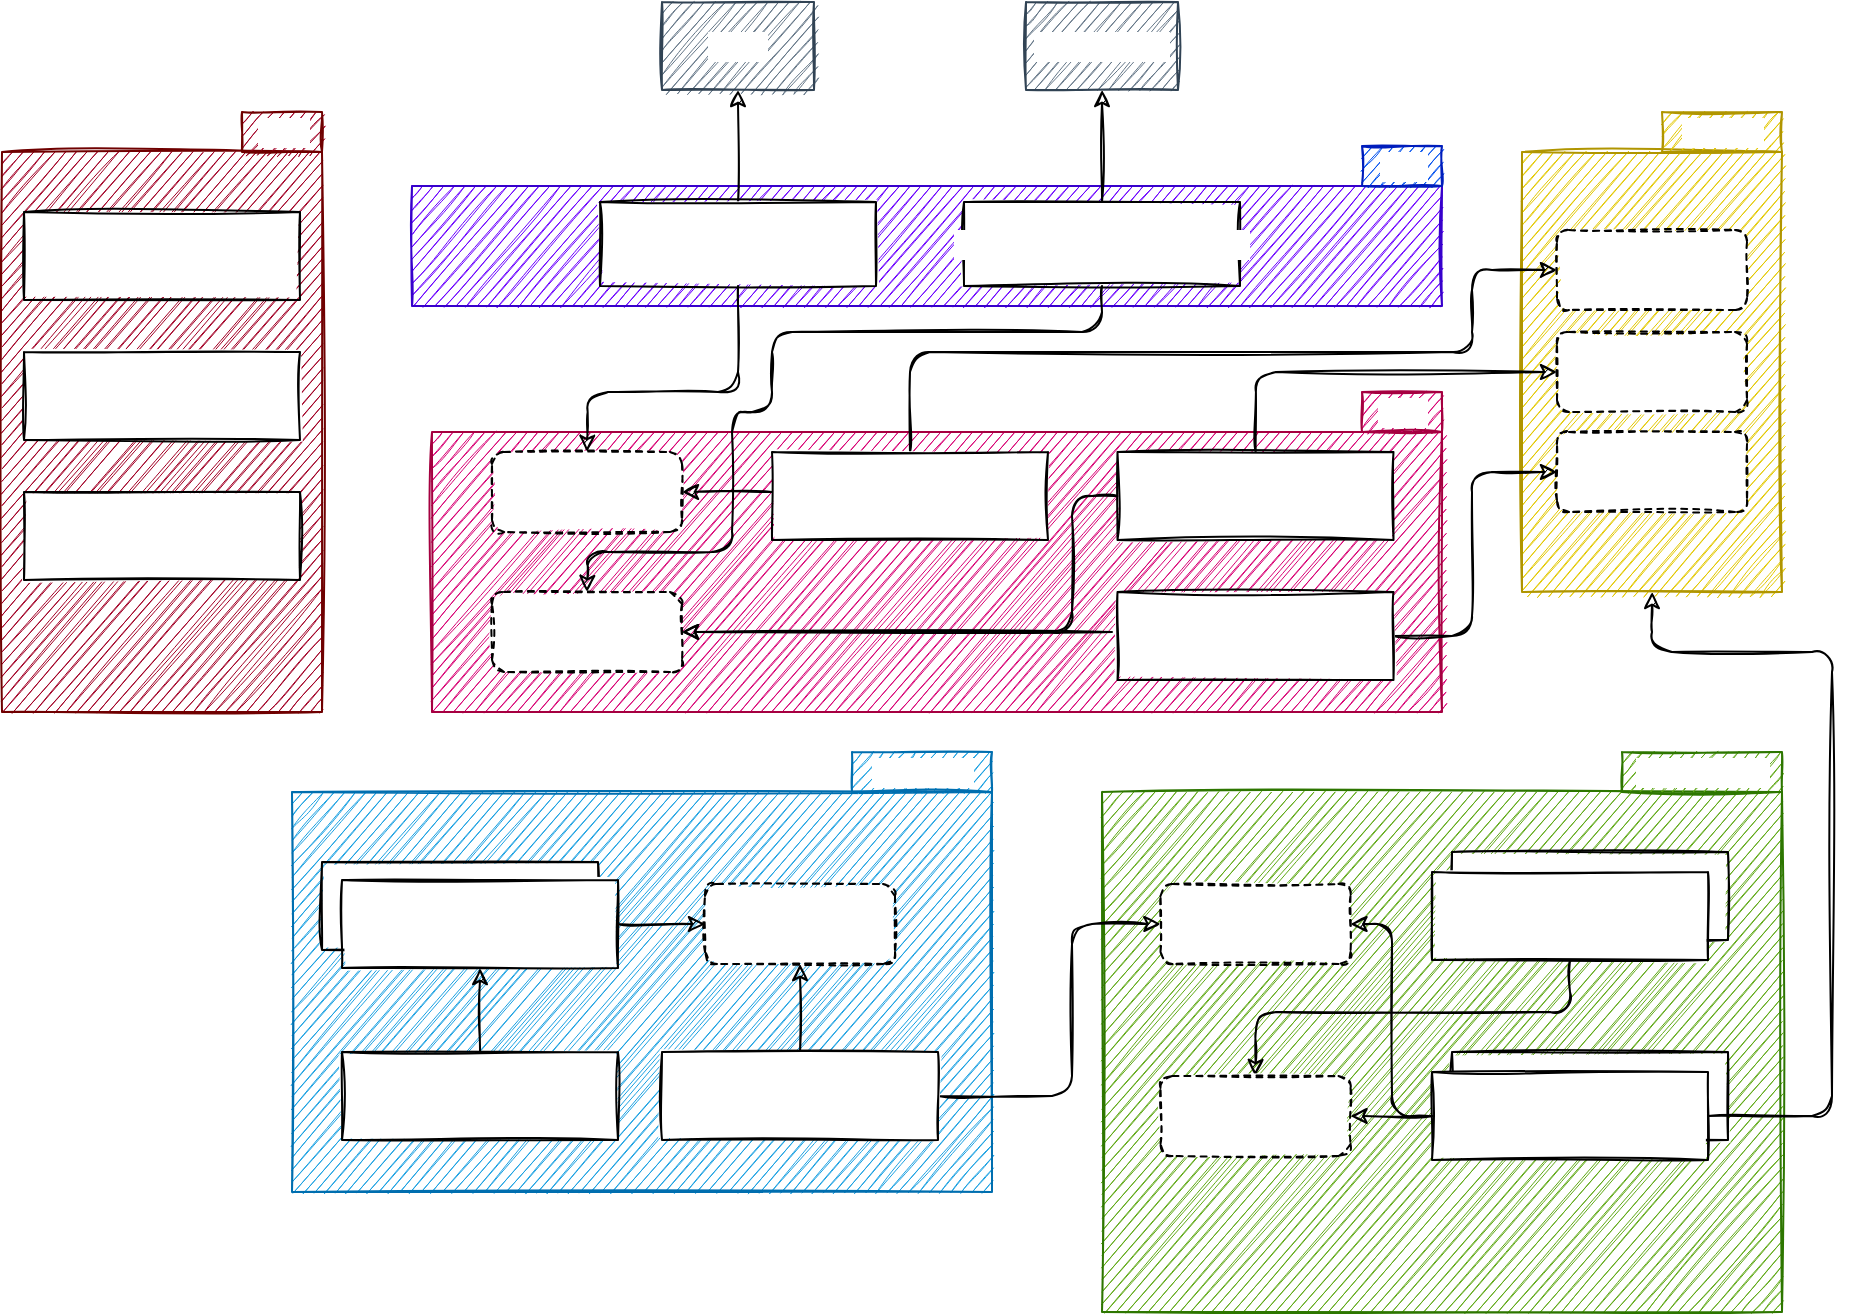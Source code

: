 <mxfile>
    <diagram id="beeDJHBER2gLGEk_ROQv" name="architecture">
        <mxGraphModel dx="1393" dy="492" grid="1" gridSize="10" guides="1" tooltips="1" connect="1" arrows="1" fold="1" page="1" pageScale="1" pageWidth="850" pageHeight="1100" math="0" shadow="0">
            <root>
                <mxCell id="0"/>
                <mxCell id="1" parent="0"/>
                <mxCell id="2" value="" style="whiteSpace=wrap;html=1;rounded=0;sketch=1;fillColor=#e3c800;strokeColor=#B09500;fontColor=#FFFFFF;labelBorderColor=none;labelBackgroundColor=default;fontStyle=0" parent="1" vertex="1">
                    <mxGeometry x="635" y="110" width="130" height="220" as="geometry"/>
                </mxCell>
                <mxCell id="3" value="Domain" style="text;html=1;align=center;verticalAlign=middle;resizable=0;points=[];autosize=1;strokeColor=#B09500;fillColor=#e3c800;fontColor=#FFFFFF;sketch=1;labelBorderColor=none;labelBackgroundColor=default;fontStyle=0" parent="1" vertex="1">
                    <mxGeometry x="705" y="90" width="60" height="20" as="geometry"/>
                </mxCell>
                <mxCell id="4" value="Authentication" style="whiteSpace=wrap;html=1;rounded=1;sketch=1;dashed=1;fontColor=#FFFFFF;labelBorderColor=none;labelBackgroundColor=default;fontStyle=0" parent="1" vertex="1">
                    <mxGeometry x="652.5" y="200" width="95" height="40" as="geometry"/>
                </mxCell>
                <mxCell id="5" value="" style="whiteSpace=wrap;html=1;rounded=0;sketch=1;fillColor=#6a00ff;strokeColor=#3700CC;fontColor=#FFFFFF;labelBorderColor=none;labelBackgroundColor=default;fontStyle=0" parent="1" vertex="1">
                    <mxGeometry x="80" y="127" width="515" height="60" as="geometry"/>
                </mxCell>
                <mxCell id="6" value="Infra" style="text;html=1;align=center;verticalAlign=middle;resizable=0;points=[];autosize=1;strokeColor=#001DBC;fillColor=#0050ef;fontColor=#FFFFFF;sketch=1;labelBorderColor=none;labelBackgroundColor=default;fontStyle=0" parent="1" vertex="1">
                    <mxGeometry x="555" y="107" width="40" height="20" as="geometry"/>
                </mxCell>
                <mxCell id="11" value="" style="whiteSpace=wrap;html=1;rounded=0;sketch=1;fillColor=#d80073;strokeColor=#A50040;fontColor=#FFFFFF;labelBorderColor=none;labelBackgroundColor=default;fontStyle=0" parent="1" vertex="1">
                    <mxGeometry x="90" y="250" width="505" height="140" as="geometry"/>
                </mxCell>
                <mxCell id="12" value="Data" style="text;html=1;align=center;verticalAlign=middle;resizable=0;points=[];autosize=1;strokeColor=#A50040;fillColor=#d80073;fontColor=#FFFFFF;sketch=1;labelBorderColor=none;labelBackgroundColor=default;fontStyle=0" parent="1" vertex="1">
                    <mxGeometry x="555" y="230" width="40" height="20" as="geometry"/>
                </mxCell>
                <mxCell id="16" style="edgeStyle=none;sketch=1;html=1;entryX=0;entryY=0.5;entryDx=0;entryDy=0;fontColor=#FFFFFF;labelBorderColor=none;labelBackgroundColor=default;fontStyle=0" parent="1" source="13" target="4" edge="1">
                    <mxGeometry relative="1" as="geometry">
                        <Array as="points">
                            <mxPoint x="502" y="220"/>
                        </Array>
                    </mxGeometry>
                </mxCell>
                <mxCell id="83" style="edgeStyle=none;html=1;entryX=1;entryY=0.5;entryDx=0;entryDy=0;exitX=0;exitY=0.5;exitDx=0;exitDy=0;sketch=1;" parent="1" source="13" target="38" edge="1">
                    <mxGeometry relative="1" as="geometry">
                        <Array as="points">
                            <mxPoint x="410" y="282"/>
                            <mxPoint x="410" y="350"/>
                        </Array>
                    </mxGeometry>
                </mxCell>
                <mxCell id="13" value="RemoteAuthentication" style="whiteSpace=wrap;html=1;rounded=0;sketch=1;fontColor=#FFFFFF;labelBorderColor=none;labelBackgroundColor=default;fontStyle=0" parent="1" vertex="1">
                    <mxGeometry x="432.75" y="260" width="138" height="44" as="geometry"/>
                </mxCell>
                <mxCell id="18" value="" style="whiteSpace=wrap;html=1;rounded=0;sketch=1;fillColor=#a20025;strokeColor=#6F0000;fontColor=#FFFFFF;labelBorderColor=none;labelBackgroundColor=default;fontStyle=0" parent="1" vertex="1">
                    <mxGeometry x="-125" y="110" width="160" height="280" as="geometry"/>
                </mxCell>
                <mxCell id="19" value="Main" style="text;html=1;align=center;verticalAlign=middle;resizable=0;points=[];autosize=1;strokeColor=#6F0000;fillColor=#a20025;fontColor=#FFFFFF;sketch=1;labelBorderColor=none;labelBackgroundColor=default;fontStyle=0" parent="1" vertex="1">
                    <mxGeometry x="-5" y="90" width="40" height="20" as="geometry"/>
                </mxCell>
                <mxCell id="20" value="" style="whiteSpace=wrap;html=1;rounded=0;sketch=1;fillColor=#60a917;strokeColor=#2D7600;fontColor=#FFFFFF;labelBorderColor=none;labelBackgroundColor=default;fontStyle=0" parent="1" vertex="1">
                    <mxGeometry x="425" y="430" width="340" height="260" as="geometry"/>
                </mxCell>
                <mxCell id="21" value="Presentation" style="text;html=1;align=center;verticalAlign=middle;resizable=0;points=[];autosize=1;strokeColor=#2D7600;fillColor=#60a917;fontColor=#FFFFFF;sketch=1;labelBorderColor=none;labelBackgroundColor=default;fontStyle=0" parent="1" vertex="1">
                    <mxGeometry x="685" y="410" width="80" height="20" as="geometry"/>
                </mxCell>
                <mxCell id="24" value="Validation" style="whiteSpace=wrap;html=1;rounded=1;sketch=1;dashed=1;fontColor=#FFFFFF;labelBorderColor=none;labelBackgroundColor=default;fontStyle=0" parent="1" vertex="1">
                    <mxGeometry x="454.25" y="476" width="95" height="40" as="geometry"/>
                </mxCell>
                <mxCell id="25" value="" style="whiteSpace=wrap;html=1;rounded=0;sketch=1;fillColor=#1ba1e2;strokeColor=#006EAF;fontColor=#FFFFFF;labelBorderColor=none;labelBackgroundColor=default;fontStyle=0" parent="1" vertex="1">
                    <mxGeometry x="20" y="430" width="350" height="200" as="geometry"/>
                </mxCell>
                <mxCell id="26" value="Validation" style="text;html=1;align=center;verticalAlign=middle;resizable=0;points=[];autosize=1;strokeColor=#006EAF;fillColor=#1ba1e2;fontColor=#FFFFFF;sketch=1;labelBorderColor=none;labelBackgroundColor=default;fontStyle=0" parent="1" vertex="1">
                    <mxGeometry x="300" y="410" width="70" height="20" as="geometry"/>
                </mxCell>
                <mxCell id="34" value="App" style="whiteSpace=wrap;html=1;rounded=0;sketch=1;fontColor=#FFFFFF;labelBorderColor=none;labelBackgroundColor=default;fontStyle=0" parent="1" vertex="1">
                    <mxGeometry x="-114" y="140" width="138" height="44" as="geometry"/>
                </mxCell>
                <mxCell id="35" value="Signup" style="whiteSpace=wrap;html=1;rounded=1;sketch=1;dashed=1;fontColor=#FFFFFF;labelBorderColor=none;labelBackgroundColor=default;fontStyle=0" parent="1" vertex="1">
                    <mxGeometry x="652.5" y="250" width="95" height="40" as="geometry"/>
                </mxCell>
                <mxCell id="51" style="edgeStyle=none;html=1;entryX=0;entryY=0.5;entryDx=0;entryDy=0;fontStyle=0;sketch=1;labelBackgroundColor=default;" parent="1" source="36" target="35" edge="1">
                    <mxGeometry relative="1" as="geometry">
                        <Array as="points">
                            <mxPoint x="610" y="352"/>
                            <mxPoint x="610" y="270"/>
                        </Array>
                    </mxGeometry>
                </mxCell>
                <mxCell id="86" style="edgeStyle=none;html=1;entryX=1;entryY=0.5;entryDx=0;entryDy=0;sketch=1;" parent="1" target="38" edge="1">
                    <mxGeometry relative="1" as="geometry">
                        <mxPoint x="430" y="350" as="sourcePoint"/>
                    </mxGeometry>
                </mxCell>
                <mxCell id="36" value="RemoteSignup" style="whiteSpace=wrap;html=1;rounded=0;sketch=1;fontColor=#FFFFFF;labelBorderColor=none;labelBackgroundColor=default;fontStyle=0" parent="1" vertex="1">
                    <mxGeometry x="432.75" y="330" width="138" height="44" as="geometry"/>
                </mxCell>
                <mxCell id="42" style="edgeStyle=none;sketch=1;html=1;entryX=0.5;entryY=1;entryDx=0;entryDy=0;fontStyle=0;labelBackgroundColor=default;" parent="1" source="37" target="41" edge="1">
                    <mxGeometry relative="1" as="geometry"/>
                </mxCell>
                <mxCell id="93" style="edgeStyle=none;sketch=1;html=1;entryX=0.5;entryY=0;entryDx=0;entryDy=0;" parent="1" source="37" target="38" edge="1">
                    <mxGeometry relative="1" as="geometry">
                        <Array as="points">
                            <mxPoint x="425" y="200"/>
                            <mxPoint x="260" y="200"/>
                            <mxPoint x="260" y="240"/>
                            <mxPoint x="240" y="240"/>
                            <mxPoint x="240" y="310"/>
                            <mxPoint x="168" y="310"/>
                        </Array>
                    </mxGeometry>
                </mxCell>
                <mxCell id="37" value="AwsCognitoIdentityProvider" style="whiteSpace=wrap;html=1;rounded=0;sketch=1;fontColor=#FFFFFF;labelBorderColor=none;labelBackgroundColor=default;fontStyle=0" parent="1" vertex="1">
                    <mxGeometry x="356" y="135" width="138" height="42" as="geometry"/>
                </mxCell>
                <mxCell id="38" value="IdentityProvider" style="whiteSpace=wrap;html=1;rounded=1;sketch=1;dashed=1;fontColor=#FFFFFF;labelBorderColor=none;labelBackgroundColor=default;fontStyle=0" parent="1" vertex="1">
                    <mxGeometry x="120" y="330" width="95" height="40" as="geometry"/>
                </mxCell>
                <mxCell id="41" value="AWSCognito" style="whiteSpace=wrap;html=1;rounded=0;sketch=1;fillColor=#647687;strokeColor=#314354;fontColor=#FFFFFF;labelBorderColor=none;shadow=0;labelBackgroundColor=default;fontStyle=0" parent="1" vertex="1">
                    <mxGeometry x="387" y="35" width="76" height="44" as="geometry"/>
                </mxCell>
                <mxCell id="53" value="FieldValidation" style="whiteSpace=wrap;html=1;rounded=1;sketch=1;dashed=1;fontColor=#FFFFFF;labelBorderColor=none;labelBackgroundColor=default;fontStyle=0" parent="1" vertex="1">
                    <mxGeometry x="226.5" y="476" width="95" height="40" as="geometry"/>
                </mxCell>
                <mxCell id="56" value="" style="group;fontStyle=0;sketch=1;labelBackgroundColor=default;" parent="1" vertex="1" connectable="0">
                    <mxGeometry x="35" y="465" width="148" height="54" as="geometry"/>
                </mxCell>
                <mxCell id="27" value="EmailValidator" style="whiteSpace=wrap;html=1;rounded=0;sketch=1;fontColor=#FFFFFF;labelBorderColor=none;labelBackgroundColor=default;fontStyle=0" parent="56" vertex="1">
                    <mxGeometry width="138" height="44" as="geometry"/>
                </mxCell>
                <mxCell id="54" value="Validators" style="whiteSpace=wrap;html=1;rounded=0;sketch=1;fontColor=#FFFFFF;labelBorderColor=none;labelBackgroundColor=default;fontStyle=0" parent="56" vertex="1">
                    <mxGeometry x="10" y="9" width="138" height="44" as="geometry"/>
                </mxCell>
                <mxCell id="58" style="edgeStyle=none;html=1;entryX=0;entryY=0.5;entryDx=0;entryDy=0;sketch=1;labelBackgroundColor=default;" parent="1" source="54" target="53" edge="1">
                    <mxGeometry relative="1" as="geometry"/>
                </mxCell>
                <mxCell id="60" style="edgeStyle=none;html=1;entryX=0.5;entryY=1;entryDx=0;entryDy=0;sketch=1;labelBackgroundColor=default;" parent="1" source="59" target="54" edge="1">
                    <mxGeometry relative="1" as="geometry"/>
                </mxCell>
                <mxCell id="59" value="BuilderValidator" style="whiteSpace=wrap;html=1;rounded=0;sketch=1;fontColor=#FFFFFF;labelBorderColor=none;labelBackgroundColor=default;fontStyle=0" parent="1" vertex="1">
                    <mxGeometry x="45" y="560" width="138" height="44" as="geometry"/>
                </mxCell>
                <mxCell id="70" style="edgeStyle=none;sketch=1;html=1;entryX=0;entryY=0.5;entryDx=0;entryDy=0;labelBackgroundColor=default;" parent="1" source="62" target="24" edge="1">
                    <mxGeometry relative="1" as="geometry">
                        <Array as="points">
                            <mxPoint x="410" y="582"/>
                            <mxPoint x="410" y="496"/>
                        </Array>
                    </mxGeometry>
                </mxCell>
                <mxCell id="74" style="edgeStyle=none;sketch=1;html=1;entryX=0.5;entryY=1;entryDx=0;entryDy=0;labelBackgroundColor=default;" parent="1" source="62" target="53" edge="1">
                    <mxGeometry relative="1" as="geometry"/>
                </mxCell>
                <mxCell id="62" value="CompositeValidator" style="whiteSpace=wrap;html=1;rounded=0;sketch=1;fontColor=#FFFFFF;labelBorderColor=none;labelBackgroundColor=default;fontStyle=0" parent="1" vertex="1">
                    <mxGeometry x="205" y="560" width="138" height="44" as="geometry"/>
                </mxCell>
                <mxCell id="65" value="" style="group;labelBackgroundColor=default;sketch=1;" parent="1" vertex="1" connectable="0">
                    <mxGeometry x="590" y="460" width="148" height="54" as="geometry"/>
                </mxCell>
                <mxCell id="44" value="Signup" style="whiteSpace=wrap;html=1;rounded=0;sketch=1;fontColor=#FFFFFF;labelBorderColor=none;labelBackgroundColor=default;fontStyle=0" parent="65" vertex="1">
                    <mxGeometry x="10" width="138" height="44" as="geometry"/>
                </mxCell>
                <mxCell id="64" value="Views" style="whiteSpace=wrap;html=1;rounded=0;sketch=1;fontColor=#FFFFFF;labelBorderColor=none;labelBackgroundColor=default;fontStyle=0" parent="65" vertex="1">
                    <mxGeometry y="10" width="138" height="44" as="geometry"/>
                </mxCell>
                <mxCell id="66" value="" style="group;labelBackgroundColor=default;sketch=1;" parent="1" vertex="1" connectable="0">
                    <mxGeometry x="590" y="560" width="148" height="54" as="geometry"/>
                </mxCell>
                <mxCell id="67" value="Signup" style="whiteSpace=wrap;html=1;rounded=0;sketch=1;fontColor=#FFFFFF;labelBorderColor=none;labelBackgroundColor=default;fontStyle=0" parent="66" vertex="1">
                    <mxGeometry x="10" width="138" height="44" as="geometry"/>
                </mxCell>
                <mxCell id="68" value="ViewModelsImpl" style="whiteSpace=wrap;html=1;rounded=0;sketch=1;fontColor=#FFFFFF;labelBorderColor=none;labelBackgroundColor=default;fontStyle=0" parent="66" vertex="1">
                    <mxGeometry y="10" width="138" height="44" as="geometry"/>
                </mxCell>
                <mxCell id="71" style="edgeStyle=none;sketch=1;html=1;entryX=1;entryY=0.5;entryDx=0;entryDy=0;labelBackgroundColor=default;" parent="1" source="68" target="24" edge="1">
                    <mxGeometry relative="1" as="geometry">
                        <Array as="points">
                            <mxPoint x="570" y="592"/>
                            <mxPoint x="570" y="496"/>
                        </Array>
                    </mxGeometry>
                </mxCell>
                <mxCell id="73" style="edgeStyle=none;sketch=1;html=1;entryX=0.5;entryY=1;entryDx=0;entryDy=0;labelBackgroundColor=default;" parent="1" source="68" target="2" edge="1">
                    <mxGeometry relative="1" as="geometry">
                        <mxPoint x="710.0" y="380" as="targetPoint"/>
                        <Array as="points">
                            <mxPoint x="790" y="592"/>
                            <mxPoint x="790" y="360"/>
                            <mxPoint x="700" y="360"/>
                        </Array>
                    </mxGeometry>
                </mxCell>
                <mxCell id="75" style="edgeStyle=none;html=1;entryX=0.5;entryY=0;entryDx=0;entryDy=0;sketch=1;" parent="1" source="64" target="76" edge="1">
                    <mxGeometry relative="1" as="geometry">
                        <Array as="points">
                            <mxPoint x="659" y="540"/>
                            <mxPoint x="502" y="540"/>
                        </Array>
                    </mxGeometry>
                </mxCell>
                <mxCell id="76" value="ViewModel" style="whiteSpace=wrap;html=1;rounded=1;sketch=1;dashed=1;fontColor=#FFFFFF;labelBorderColor=none;labelBackgroundColor=default;fontStyle=0" parent="1" vertex="1">
                    <mxGeometry x="454.25" y="572" width="95" height="40" as="geometry"/>
                </mxCell>
                <mxCell id="78" style="edgeStyle=none;sketch=1;html=1;entryX=1;entryY=0.5;entryDx=0;entryDy=0;" parent="1" source="68" target="76" edge="1">
                    <mxGeometry relative="1" as="geometry"/>
                </mxCell>
                <mxCell id="79" value="Axios" style="whiteSpace=wrap;html=1;rounded=0;sketch=1;fillColor=#647687;strokeColor=#314354;fontColor=#FFFFFF;labelBorderColor=none;shadow=0;labelBackgroundColor=default;fontStyle=0" parent="1" vertex="1">
                    <mxGeometry x="205" y="35" width="76" height="44" as="geometry"/>
                </mxCell>
                <mxCell id="91" style="edgeStyle=none;html=1;entryX=0.5;entryY=1;entryDx=0;entryDy=0;sketch=1;" parent="1" source="80" target="79" edge="1">
                    <mxGeometry relative="1" as="geometry"/>
                </mxCell>
                <mxCell id="92" style="edgeStyle=none;sketch=1;html=1;entryX=0.5;entryY=0;entryDx=0;entryDy=0;" parent="1" source="80" target="82" edge="1">
                    <mxGeometry relative="1" as="geometry">
                        <Array as="points">
                            <mxPoint x="243" y="230"/>
                            <mxPoint x="168" y="230"/>
                        </Array>
                    </mxGeometry>
                </mxCell>
                <mxCell id="80" value="AxiosHttpClient" style="whiteSpace=wrap;html=1;rounded=0;sketch=1;fontColor=#FFFFFF;labelBorderColor=none;labelBackgroundColor=default;fontStyle=0" parent="1" vertex="1">
                    <mxGeometry x="174" y="135" width="138" height="42" as="geometry"/>
                </mxCell>
                <mxCell id="87" style="edgeStyle=none;html=1;entryX=1;entryY=0.5;entryDx=0;entryDy=0;sketch=1;" parent="1" target="82" edge="1">
                    <mxGeometry relative="1" as="geometry">
                        <mxPoint x="260" y="280" as="sourcePoint"/>
                    </mxGeometry>
                </mxCell>
                <mxCell id="90" style="edgeStyle=none;html=1;entryX=0;entryY=0.5;entryDx=0;entryDy=0;sketch=1;" parent="1" source="81" target="88" edge="1">
                    <mxGeometry relative="1" as="geometry">
                        <Array as="points">
                            <mxPoint x="329" y="210"/>
                            <mxPoint x="610" y="210"/>
                            <mxPoint x="610" y="169"/>
                        </Array>
                    </mxGeometry>
                </mxCell>
                <mxCell id="81" value="RemoteGetCategories" style="whiteSpace=wrap;html=1;rounded=0;sketch=1;fontColor=#FFFFFF;labelBorderColor=none;labelBackgroundColor=default;fontStyle=0" parent="1" vertex="1">
                    <mxGeometry x="260" y="260" width="138" height="44" as="geometry"/>
                </mxCell>
                <mxCell id="82" value="HttpClient" style="whiteSpace=wrap;html=1;rounded=1;sketch=1;dashed=1;fontColor=#FFFFFF;labelBorderColor=none;labelBackgroundColor=default;fontStyle=0" parent="1" vertex="1">
                    <mxGeometry x="120" y="260" width="95" height="40" as="geometry"/>
                </mxCell>
                <mxCell id="88" value="GetCategories" style="whiteSpace=wrap;html=1;rounded=1;sketch=1;dashed=1;fontColor=#FFFFFF;labelBorderColor=none;labelBackgroundColor=default;fontStyle=0" parent="1" vertex="1">
                    <mxGeometry x="652.5" y="149" width="95" height="40" as="geometry"/>
                </mxCell>
                <mxCell id="94" value="Factories" style="whiteSpace=wrap;html=1;rounded=0;sketch=1;fontColor=#FFFFFF;labelBorderColor=none;labelBackgroundColor=default;fontStyle=0" parent="1" vertex="1">
                    <mxGeometry x="-114" y="210" width="138" height="44" as="geometry"/>
                </mxCell>
                <mxCell id="95" value="Routes" style="whiteSpace=wrap;html=1;rounded=0;sketch=1;fontColor=#FFFFFF;labelBorderColor=none;labelBackgroundColor=default;fontStyle=0" vertex="1" parent="1">
                    <mxGeometry x="-114" y="280" width="138" height="44" as="geometry"/>
                </mxCell>
            </root>
        </mxGraphModel>
    </diagram>
</mxfile>